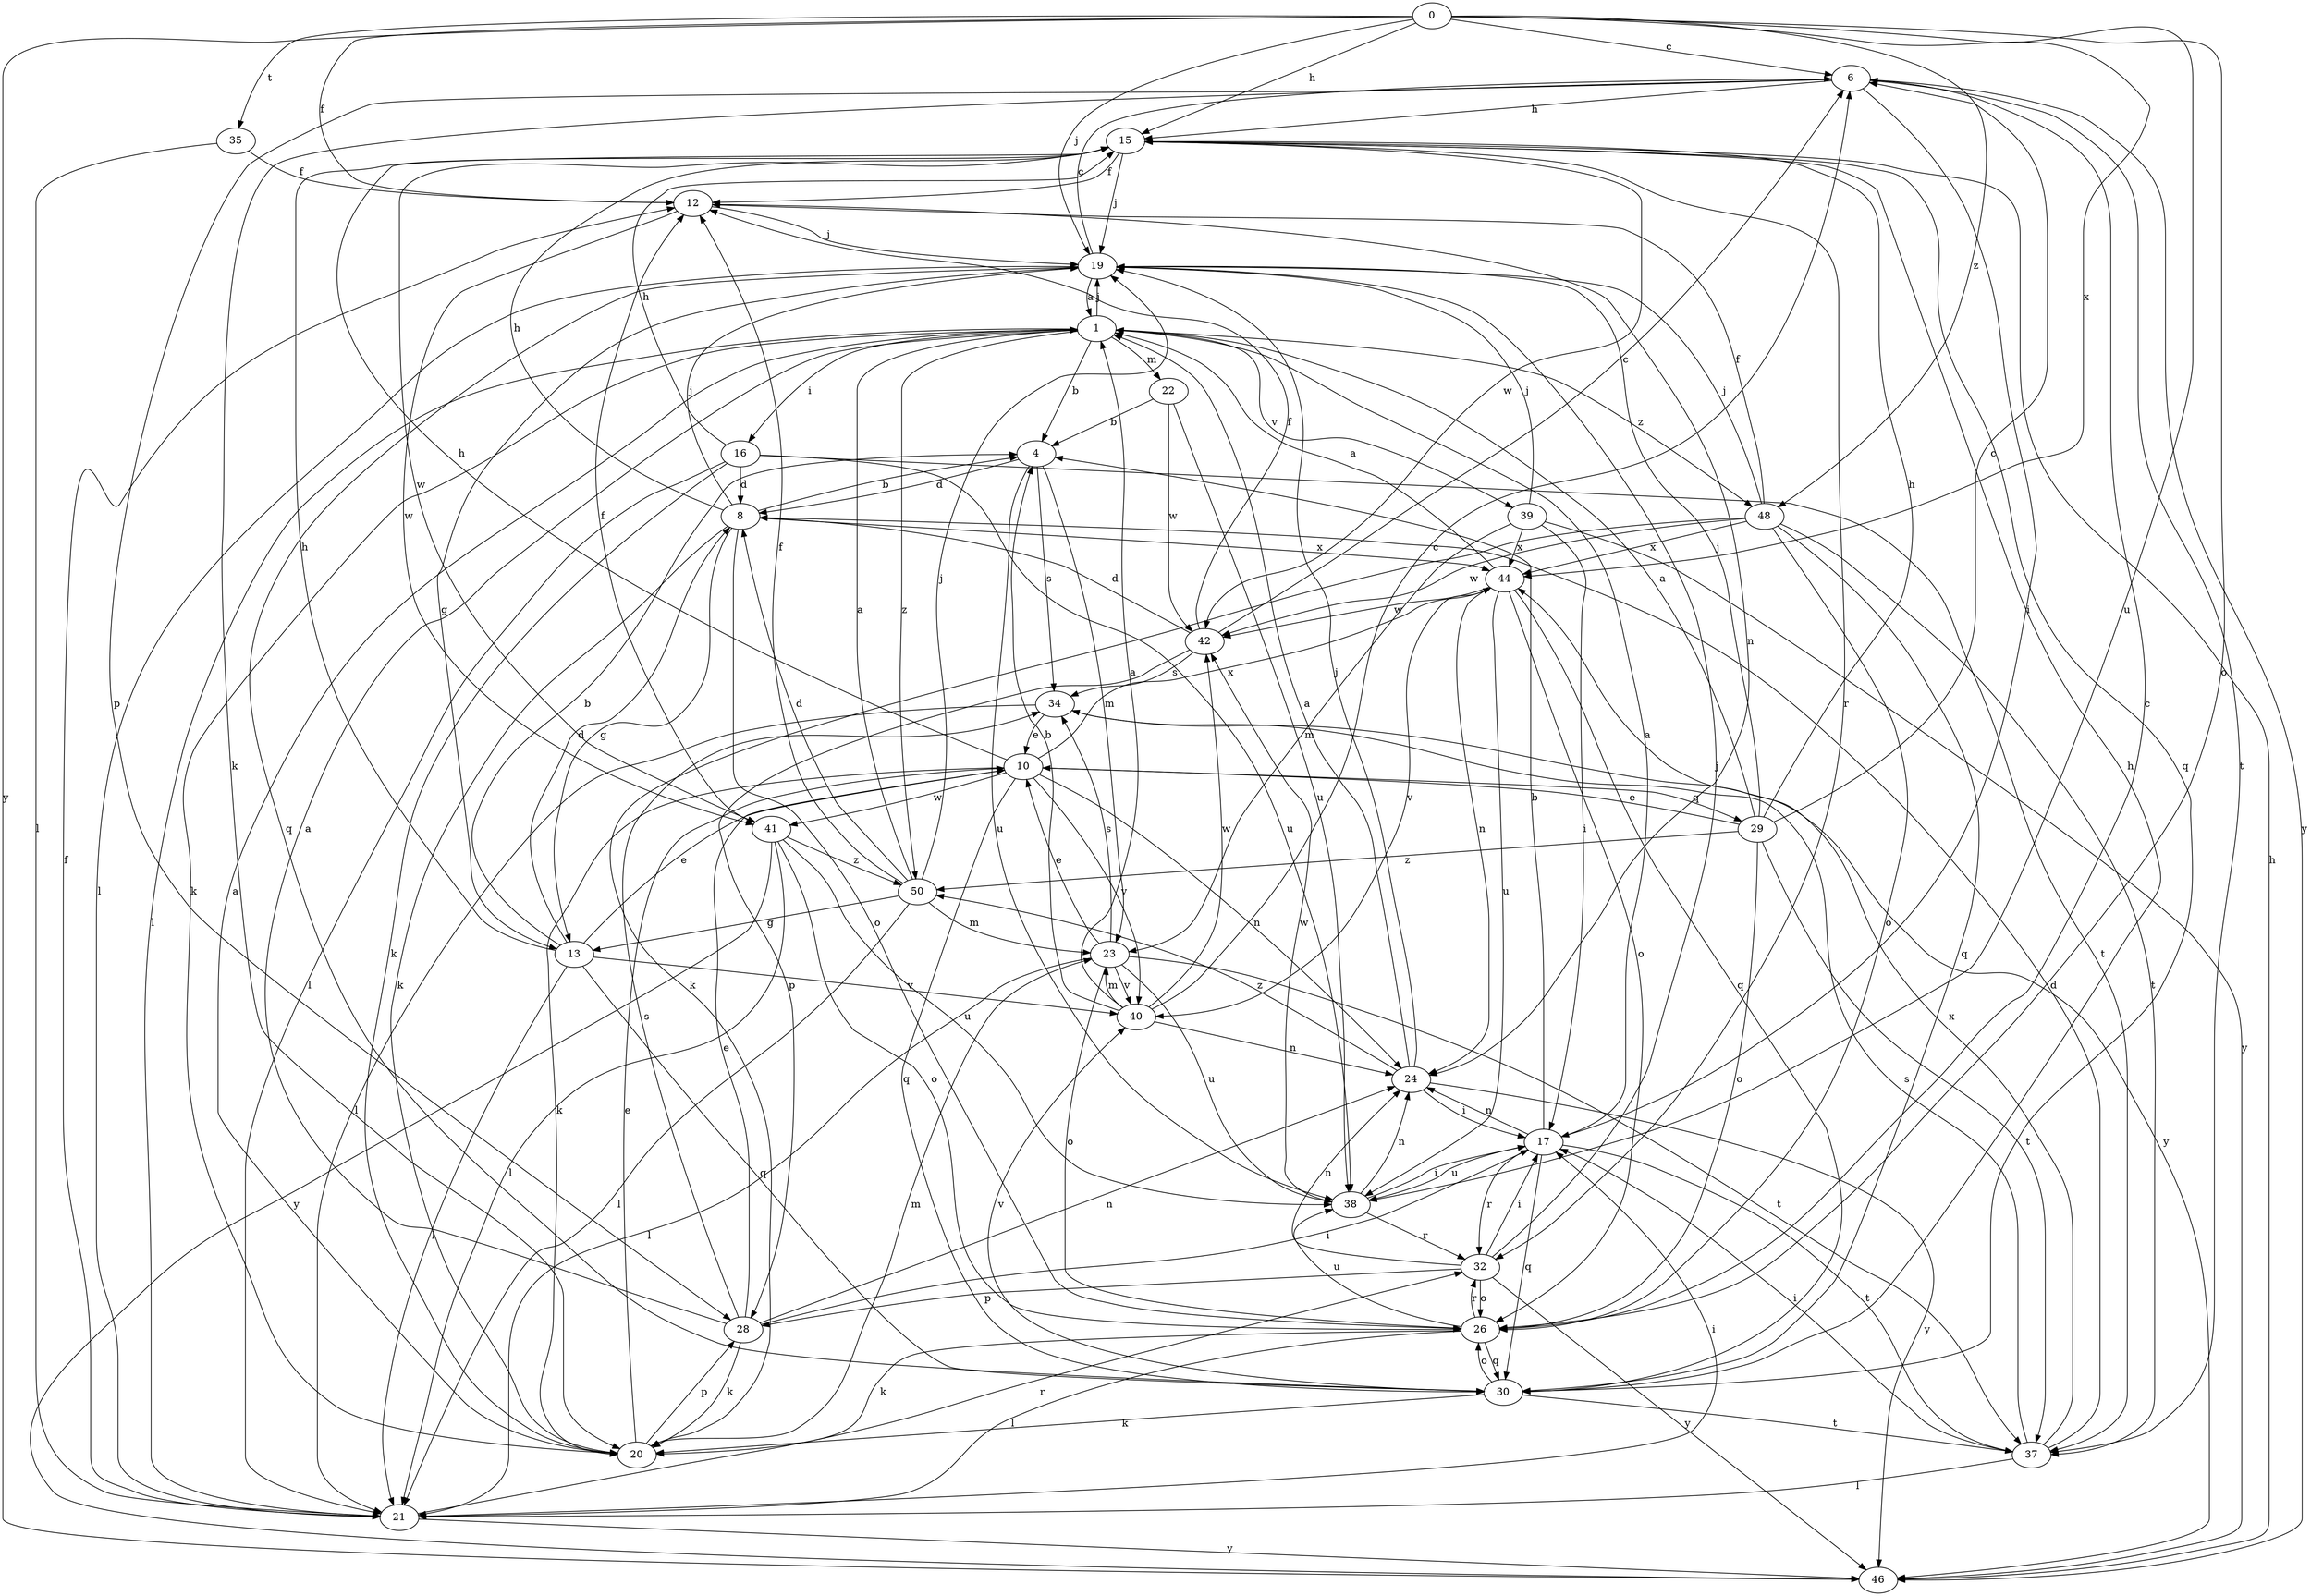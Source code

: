 strict digraph  {
0;
1;
4;
6;
8;
10;
12;
13;
15;
16;
17;
19;
20;
21;
22;
23;
24;
26;
28;
29;
30;
32;
34;
35;
37;
38;
39;
40;
41;
42;
44;
46;
48;
50;
0 -> 6  [label=c];
0 -> 12  [label=f];
0 -> 15  [label=h];
0 -> 19  [label=j];
0 -> 26  [label=o];
0 -> 35  [label=t];
0 -> 38  [label=u];
0 -> 44  [label=x];
0 -> 46  [label=y];
0 -> 48  [label=z];
1 -> 4  [label=b];
1 -> 16  [label=i];
1 -> 19  [label=j];
1 -> 20  [label=k];
1 -> 21  [label=l];
1 -> 22  [label=m];
1 -> 39  [label=v];
1 -> 48  [label=z];
1 -> 50  [label=z];
4 -> 8  [label=d];
4 -> 23  [label=m];
4 -> 34  [label=s];
4 -> 38  [label=u];
6 -> 15  [label=h];
6 -> 17  [label=i];
6 -> 20  [label=k];
6 -> 28  [label=p];
6 -> 37  [label=t];
6 -> 46  [label=y];
8 -> 4  [label=b];
8 -> 13  [label=g];
8 -> 15  [label=h];
8 -> 19  [label=j];
8 -> 20  [label=k];
8 -> 26  [label=o];
8 -> 44  [label=x];
10 -> 15  [label=h];
10 -> 20  [label=k];
10 -> 24  [label=n];
10 -> 29  [label=q];
10 -> 30  [label=q];
10 -> 40  [label=v];
10 -> 41  [label=w];
10 -> 44  [label=x];
12 -> 19  [label=j];
12 -> 24  [label=n];
12 -> 41  [label=w];
13 -> 4  [label=b];
13 -> 8  [label=d];
13 -> 10  [label=e];
13 -> 15  [label=h];
13 -> 21  [label=l];
13 -> 30  [label=q];
13 -> 40  [label=v];
15 -> 12  [label=f];
15 -> 19  [label=j];
15 -> 30  [label=q];
15 -> 32  [label=r];
15 -> 41  [label=w];
15 -> 42  [label=w];
16 -> 8  [label=d];
16 -> 15  [label=h];
16 -> 20  [label=k];
16 -> 21  [label=l];
16 -> 37  [label=t];
16 -> 38  [label=u];
17 -> 1  [label=a];
17 -> 4  [label=b];
17 -> 24  [label=n];
17 -> 30  [label=q];
17 -> 32  [label=r];
17 -> 37  [label=t];
17 -> 38  [label=u];
19 -> 1  [label=a];
19 -> 6  [label=c];
19 -> 13  [label=g];
19 -> 21  [label=l];
19 -> 30  [label=q];
20 -> 1  [label=a];
20 -> 10  [label=e];
20 -> 23  [label=m];
20 -> 28  [label=p];
21 -> 12  [label=f];
21 -> 17  [label=i];
21 -> 32  [label=r];
21 -> 46  [label=y];
22 -> 4  [label=b];
22 -> 38  [label=u];
22 -> 42  [label=w];
23 -> 10  [label=e];
23 -> 21  [label=l];
23 -> 26  [label=o];
23 -> 34  [label=s];
23 -> 37  [label=t];
23 -> 38  [label=u];
23 -> 40  [label=v];
24 -> 1  [label=a];
24 -> 17  [label=i];
24 -> 19  [label=j];
24 -> 46  [label=y];
24 -> 50  [label=z];
26 -> 6  [label=c];
26 -> 20  [label=k];
26 -> 21  [label=l];
26 -> 30  [label=q];
26 -> 32  [label=r];
26 -> 38  [label=u];
28 -> 1  [label=a];
28 -> 10  [label=e];
28 -> 17  [label=i];
28 -> 20  [label=k];
28 -> 24  [label=n];
28 -> 34  [label=s];
29 -> 1  [label=a];
29 -> 6  [label=c];
29 -> 10  [label=e];
29 -> 15  [label=h];
29 -> 19  [label=j];
29 -> 26  [label=o];
29 -> 37  [label=t];
29 -> 50  [label=z];
30 -> 15  [label=h];
30 -> 20  [label=k];
30 -> 26  [label=o];
30 -> 37  [label=t];
30 -> 40  [label=v];
32 -> 17  [label=i];
32 -> 19  [label=j];
32 -> 24  [label=n];
32 -> 26  [label=o];
32 -> 28  [label=p];
32 -> 46  [label=y];
34 -> 10  [label=e];
34 -> 21  [label=l];
34 -> 46  [label=y];
35 -> 12  [label=f];
35 -> 21  [label=l];
37 -> 8  [label=d];
37 -> 17  [label=i];
37 -> 21  [label=l];
37 -> 34  [label=s];
37 -> 44  [label=x];
38 -> 17  [label=i];
38 -> 24  [label=n];
38 -> 32  [label=r];
38 -> 42  [label=w];
39 -> 17  [label=i];
39 -> 19  [label=j];
39 -> 23  [label=m];
39 -> 44  [label=x];
39 -> 46  [label=y];
40 -> 1  [label=a];
40 -> 4  [label=b];
40 -> 6  [label=c];
40 -> 23  [label=m];
40 -> 24  [label=n];
40 -> 42  [label=w];
41 -> 12  [label=f];
41 -> 21  [label=l];
41 -> 26  [label=o];
41 -> 38  [label=u];
41 -> 46  [label=y];
41 -> 50  [label=z];
42 -> 6  [label=c];
42 -> 8  [label=d];
42 -> 12  [label=f];
42 -> 28  [label=p];
42 -> 34  [label=s];
44 -> 1  [label=a];
44 -> 24  [label=n];
44 -> 26  [label=o];
44 -> 30  [label=q];
44 -> 38  [label=u];
44 -> 40  [label=v];
44 -> 42  [label=w];
46 -> 15  [label=h];
48 -> 12  [label=f];
48 -> 19  [label=j];
48 -> 20  [label=k];
48 -> 26  [label=o];
48 -> 30  [label=q];
48 -> 37  [label=t];
48 -> 42  [label=w];
48 -> 44  [label=x];
50 -> 1  [label=a];
50 -> 8  [label=d];
50 -> 12  [label=f];
50 -> 13  [label=g];
50 -> 19  [label=j];
50 -> 21  [label=l];
50 -> 23  [label=m];
}
